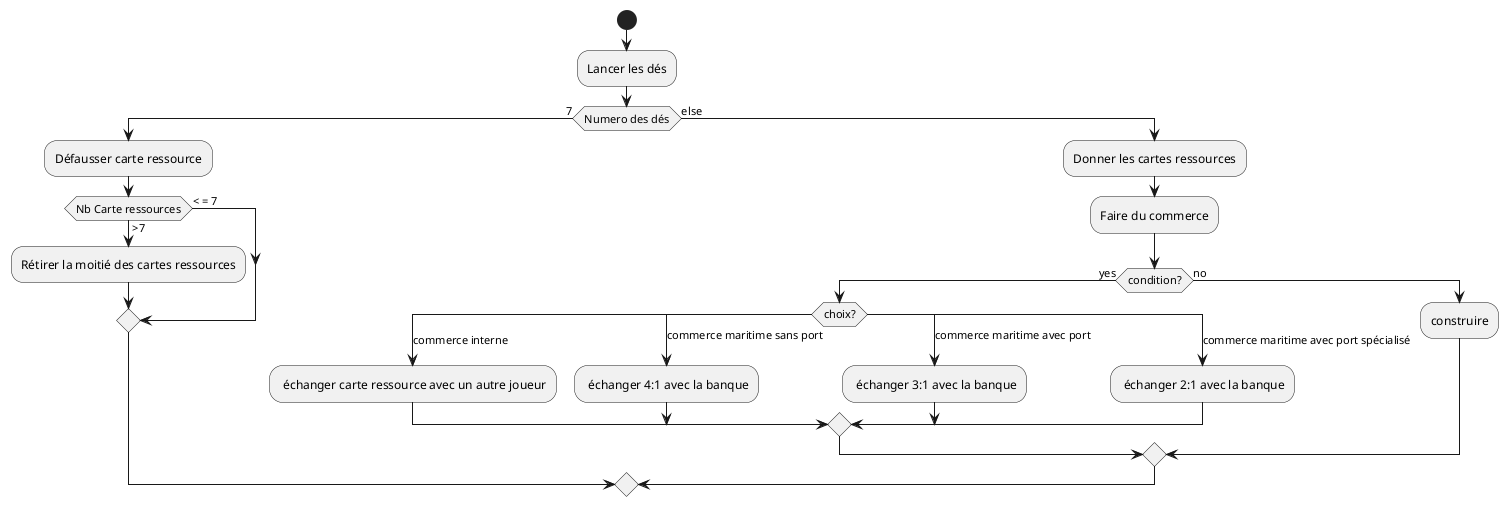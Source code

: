 @startuml
'https://plantuml.com/activity-diagram-beta

start
:Lancer les dés;
if(Numero des dés) then (7)
    :Défausser carte ressource;
    if(Nb Carte ressources) then(< = 7)

    else(>7)
        :Rétirer la moitié des cartes ressources;
    endif
else (else)
    :Donner les cartes ressources;
    :Faire du commerce;
    if (condition?) is (yes) then
      switch (choix?)
          case(commerce interne)
              : échanger carte ressource avec un autre joueur;
          case(commerce maritime sans port)
              : échanger 4:1 avec la banque;
          case(commerce maritime avec port)
              : échanger 3:1 avec la banque;
          case (commerce maritime avec port spécialisé)
              : échanger 2:1 avec la banque;

          endswitch
    else (no)
      :construire;
    endif

endif

@enduml
